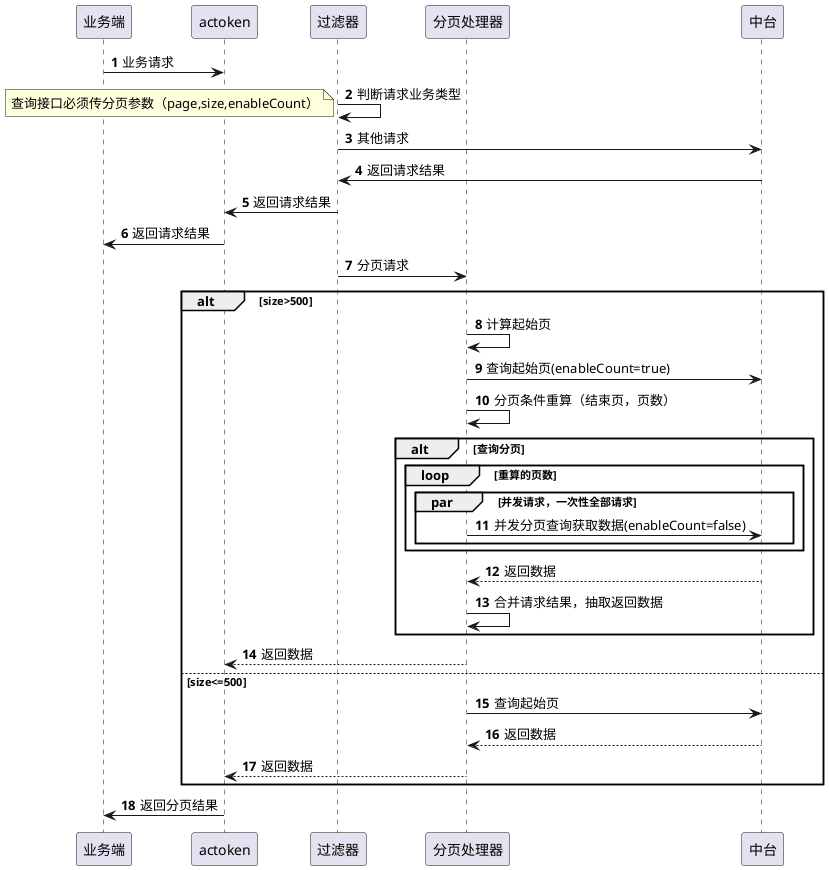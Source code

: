 @startuml
participant 业务端 as business
participant actoken as actoken
participant 过滤器 as filter
participant 分页处理器 as handle
participant 中台 as gdc


autonumber
business -> actoken: 业务请求
filter->filter: 判断请求业务类型
note left: 查询接口必须传分页参数（page,size,enableCount）
filter -> gdc: 其他请求
filter <- gdc: 返回请求结果
filter -> actoken: 返回请求结果
business <- actoken: 返回请求结果
filter -> handle: 分页请求


alt size>500
    handle -> handle: 计算起始页
    handle -> gdc: 查询起始页(enableCount=true)
    handle -> handle: 分页条件重算（结束页，页数）
    alt 查询分页
        loop 重算的页数
            par 并发请求，一次性全部请求
                handle -> gdc: 并发分页查询获取数据(enableCount=false)
            end
        end
        gdc --> handle: 返回数据
        handle -> handle: 合并请求结果，抽取返回数据
    end
    handle --> actoken: 返回数据
else size<=500
    handle -> gdc: 查询起始页
    gdc --> handle: 返回数据
    handle --> actoken: 返回数据
end
actoken -> business: 返回分页结果
@enduml